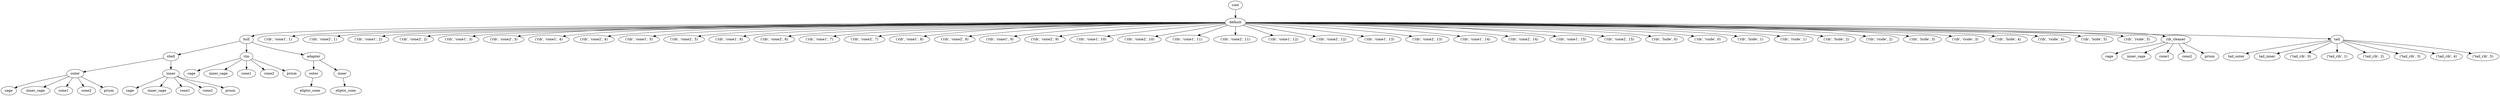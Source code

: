 digraph default {
    root_170 [label="root"];
    default_171 [label="default"];
    hull_172 [label="hull"];
    shell_173 [label="shell"];
    outer_174 [label="outer"];
    cage_175 [label="cage"];
    inner_cage_176 [label="inner_cage"];
    cone1_177 [label="cone1"];
    cone2_178 [label="cone2"];
    prism_179 [label="prism"];
    inner_180 [label="inner"];
    cage_181 [label="cage"];
    inner_cage_182 [label="inner_cage"];
    cone1_183 [label="cone1"];
    cone2_184 [label="cone2"];
    prism_185 [label="prism"];
    rim_186 [label="rim"];
    cage_187 [label="cage"];
    inner_cage_188 [label="inner_cage"];
    cone1_189 [label="cone1"];
    cone2_190 [label="cone2"];
    prism_191 [label="prism"];
    adapter_192 [label="adapter"];
    outer_193 [label="outer"];
    eliptic_cone_194 [label="eliptic_cone"];
    inner_195 [label="inner"];
    eliptic_cone_196 [label="eliptic_cone"];
    rib_197 [label="\('rib',\ 'cone1',\ 1\)"];
    rib_198 [label="\('rib',\ 'cone2',\ 1\)"];
    rib_199 [label="\('rib',\ 'cone1',\ 2\)"];
    rib_200 [label="\('rib',\ 'cone2',\ 2\)"];
    rib_201 [label="\('rib',\ 'cone1',\ 3\)"];
    rib_202 [label="\('rib',\ 'cone2',\ 3\)"];
    rib_203 [label="\('rib',\ 'cone1',\ 4\)"];
    rib_204 [label="\('rib',\ 'cone2',\ 4\)"];
    rib_205 [label="\('rib',\ 'cone1',\ 5\)"];
    rib_206 [label="\('rib',\ 'cone2',\ 5\)"];
    rib_207 [label="\('rib',\ 'cone1',\ 6\)"];
    rib_208 [label="\('rib',\ 'cone2',\ 6\)"];
    rib_209 [label="\('rib',\ 'cone1',\ 7\)"];
    rib_210 [label="\('rib',\ 'cone2',\ 7\)"];
    rib_211 [label="\('rib',\ 'cone1',\ 8\)"];
    rib_212 [label="\('rib',\ 'cone2',\ 8\)"];
    rib_213 [label="\('rib',\ 'cone1',\ 9\)"];
    rib_214 [label="\('rib',\ 'cone2',\ 9\)"];
    rib_215 [label="\('rib',\ 'cone1',\ 10\)"];
    rib_216 [label="\('rib',\ 'cone2',\ 10\)"];
    rib_217 [label="\('rib',\ 'cone1',\ 11\)"];
    rib_218 [label="\('rib',\ 'cone2',\ 11\)"];
    rib_219 [label="\('rib',\ 'cone1',\ 12\)"];
    rib_220 [label="\('rib',\ 'cone2',\ 12\)"];
    rib_221 [label="\('rib',\ 'cone1',\ 13\)"];
    rib_222 [label="\('rib',\ 'cone2',\ 13\)"];
    rib_223 [label="\('rib',\ 'cone1',\ 14\)"];
    rib_224 [label="\('rib',\ 'cone2',\ 14\)"];
    rib_225 [label="\('rib',\ 'cone1',\ 15\)"];
    rib_226 [label="\('rib',\ 'cone2',\ 15\)"];
    rib_227 [label="\('rib',\ 'lside',\ 0\)"];
    rib_228 [label="\('rib',\ 'rside',\ 0\)"];
    rib_229 [label="\('rib',\ 'lside',\ 1\)"];
    rib_230 [label="\('rib',\ 'rside',\ 1\)"];
    rib_231 [label="\('rib',\ 'lside',\ 2\)"];
    rib_232 [label="\('rib',\ 'rside',\ 2\)"];
    rib_233 [label="\('rib',\ 'lside',\ 3\)"];
    rib_234 [label="\('rib',\ 'rside',\ 3\)"];
    rib_235 [label="\('rib',\ 'lside',\ 4\)"];
    rib_236 [label="\('rib',\ 'rside',\ 4\)"];
    rib_237 [label="\('rib',\ 'lside',\ 5\)"];
    rib_238 [label="\('rib',\ 'rside',\ 5\)"];
    rib_cleaner_239 [label="rib_cleaner"];
    cage_240 [label="cage"];
    inner_cage_241 [label="inner_cage"];
    cone1_242 [label="cone1"];
    cone2_243 [label="cone2"];
    prism_244 [label="prism"];
    tail_245 [label="tail"];
    tail_outer_246 [label="tail_outer"];
    tail_inner_247 [label="tail_inner"];
    tail_rib_248 [label="\('tail_rib',\ 0\)"];
    tail_rib_249 [label="\('tail_rib',\ 1\)"];
    tail_rib_250 [label="\('tail_rib',\ 2\)"];
    tail_rib_251 [label="\('tail_rib',\ 3\)"];
    tail_rib_252 [label="\('tail_rib',\ 4\)"];
    tail_rib_253 [label="\('tail_rib',\ 5\)"];
    root_170 -> default_171;
    default_171 -> hull_172;
    hull_172 -> shell_173;
    shell_173 -> outer_174;
    outer_174 -> cage_175;
    outer_174 -> inner_cage_176;
    outer_174 -> cone1_177;
    outer_174 -> cone2_178;
    outer_174 -> prism_179;
    shell_173 -> inner_180;
    inner_180 -> cage_181;
    inner_180 -> inner_cage_182;
    inner_180 -> cone1_183;
    inner_180 -> cone2_184;
    inner_180 -> prism_185;
    hull_172 -> rim_186;
    rim_186 -> cage_187;
    rim_186 -> inner_cage_188;
    rim_186 -> cone1_189;
    rim_186 -> cone2_190;
    rim_186 -> prism_191;
    hull_172 -> adapter_192;
    adapter_192 -> outer_193;
    outer_193 -> eliptic_cone_194;
    adapter_192 -> inner_195;
    inner_195 -> eliptic_cone_196;
    default_171 -> rib_197;
    default_171 -> rib_198;
    default_171 -> rib_199;
    default_171 -> rib_200;
    default_171 -> rib_201;
    default_171 -> rib_202;
    default_171 -> rib_203;
    default_171 -> rib_204;
    default_171 -> rib_205;
    default_171 -> rib_206;
    default_171 -> rib_207;
    default_171 -> rib_208;
    default_171 -> rib_209;
    default_171 -> rib_210;
    default_171 -> rib_211;
    default_171 -> rib_212;
    default_171 -> rib_213;
    default_171 -> rib_214;
    default_171 -> rib_215;
    default_171 -> rib_216;
    default_171 -> rib_217;
    default_171 -> rib_218;
    default_171 -> rib_219;
    default_171 -> rib_220;
    default_171 -> rib_221;
    default_171 -> rib_222;
    default_171 -> rib_223;
    default_171 -> rib_224;
    default_171 -> rib_225;
    default_171 -> rib_226;
    default_171 -> rib_227;
    default_171 -> rib_228;
    default_171 -> rib_229;
    default_171 -> rib_230;
    default_171 -> rib_231;
    default_171 -> rib_232;
    default_171 -> rib_233;
    default_171 -> rib_234;
    default_171 -> rib_235;
    default_171 -> rib_236;
    default_171 -> rib_237;
    default_171 -> rib_238;
    default_171 -> rib_cleaner_239;
    rib_cleaner_239 -> cage_240;
    rib_cleaner_239 -> inner_cage_241;
    rib_cleaner_239 -> cone1_242;
    rib_cleaner_239 -> cone2_243;
    rib_cleaner_239 -> prism_244;
    default_171 -> tail_245;
    tail_245 -> tail_outer_246;
    tail_245 -> tail_inner_247;
    tail_245 -> tail_rib_248;
    tail_245 -> tail_rib_249;
    tail_245 -> tail_rib_250;
    tail_245 -> tail_rib_251;
    tail_245 -> tail_rib_252;
    tail_245 -> tail_rib_253;
}
